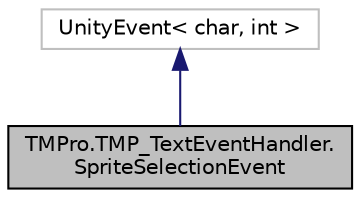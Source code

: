 digraph "TMPro.TMP_TextEventHandler.SpriteSelectionEvent"
{
  edge [fontname="Helvetica",fontsize="10",labelfontname="Helvetica",labelfontsize="10"];
  node [fontname="Helvetica",fontsize="10",shape=record];
  Node2 [label="TMPro.TMP_TextEventHandler.\lSpriteSelectionEvent",height=0.2,width=0.4,color="black", fillcolor="grey75", style="filled", fontcolor="black"];
  Node3 -> Node2 [dir="back",color="midnightblue",fontsize="10",style="solid",fontname="Helvetica"];
  Node3 [label="UnityEvent\< char, int \>",height=0.2,width=0.4,color="grey75", fillcolor="white", style="filled"];
}
